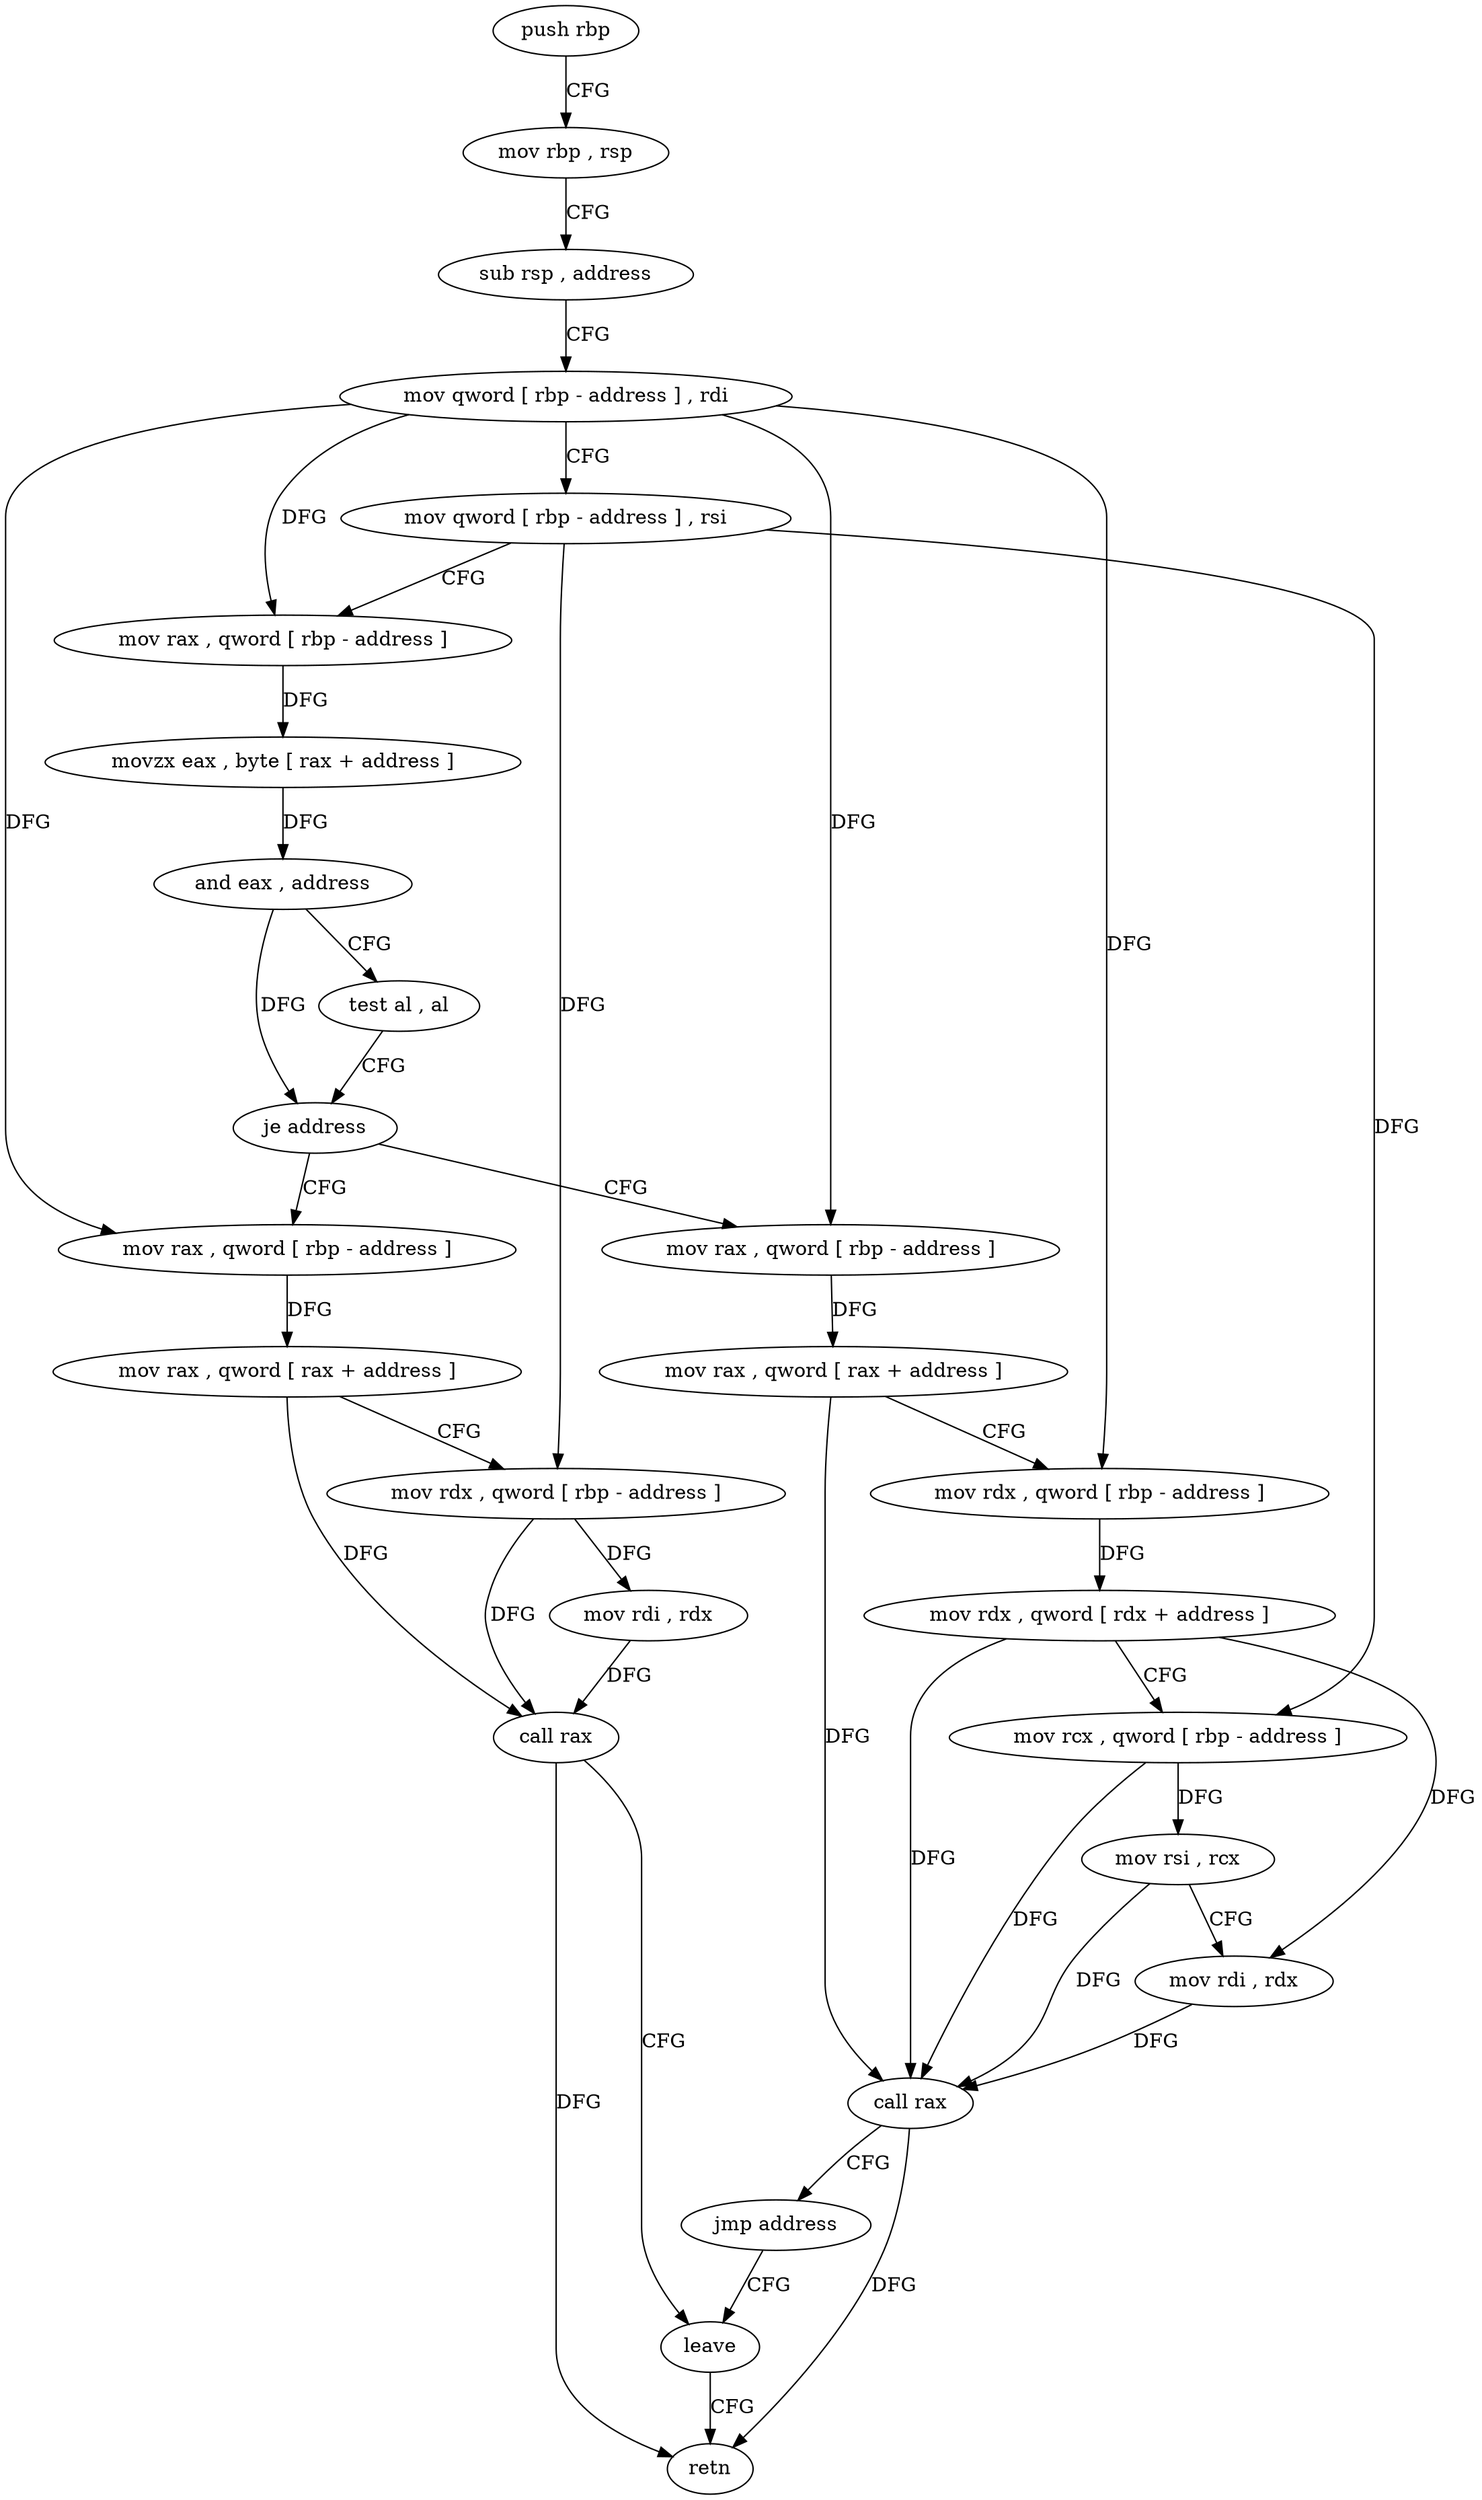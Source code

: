 digraph "func" {
"242395" [label = "push rbp" ]
"242396" [label = "mov rbp , rsp" ]
"242399" [label = "sub rsp , address" ]
"242403" [label = "mov qword [ rbp - address ] , rdi" ]
"242407" [label = "mov qword [ rbp - address ] , rsi" ]
"242411" [label = "mov rax , qword [ rbp - address ]" ]
"242415" [label = "movzx eax , byte [ rax + address ]" ]
"242419" [label = "and eax , address" ]
"242422" [label = "test al , al" ]
"242424" [label = "je address" ]
"242456" [label = "mov rax , qword [ rbp - address ]" ]
"242426" [label = "mov rax , qword [ rbp - address ]" ]
"242460" [label = "mov rax , qword [ rax + address ]" ]
"242464" [label = "mov rdx , qword [ rbp - address ]" ]
"242468" [label = "mov rdi , rdx" ]
"242471" [label = "call rax" ]
"242473" [label = "leave" ]
"242430" [label = "mov rax , qword [ rax + address ]" ]
"242434" [label = "mov rdx , qword [ rbp - address ]" ]
"242438" [label = "mov rdx , qword [ rdx + address ]" ]
"242442" [label = "mov rcx , qword [ rbp - address ]" ]
"242446" [label = "mov rsi , rcx" ]
"242449" [label = "mov rdi , rdx" ]
"242452" [label = "call rax" ]
"242454" [label = "jmp address" ]
"242474" [label = "retn" ]
"242395" -> "242396" [ label = "CFG" ]
"242396" -> "242399" [ label = "CFG" ]
"242399" -> "242403" [ label = "CFG" ]
"242403" -> "242407" [ label = "CFG" ]
"242403" -> "242411" [ label = "DFG" ]
"242403" -> "242456" [ label = "DFG" ]
"242403" -> "242426" [ label = "DFG" ]
"242403" -> "242434" [ label = "DFG" ]
"242407" -> "242411" [ label = "CFG" ]
"242407" -> "242464" [ label = "DFG" ]
"242407" -> "242442" [ label = "DFG" ]
"242411" -> "242415" [ label = "DFG" ]
"242415" -> "242419" [ label = "DFG" ]
"242419" -> "242422" [ label = "CFG" ]
"242419" -> "242424" [ label = "DFG" ]
"242422" -> "242424" [ label = "CFG" ]
"242424" -> "242456" [ label = "CFG" ]
"242424" -> "242426" [ label = "CFG" ]
"242456" -> "242460" [ label = "DFG" ]
"242426" -> "242430" [ label = "DFG" ]
"242460" -> "242464" [ label = "CFG" ]
"242460" -> "242471" [ label = "DFG" ]
"242464" -> "242468" [ label = "DFG" ]
"242464" -> "242471" [ label = "DFG" ]
"242468" -> "242471" [ label = "DFG" ]
"242471" -> "242473" [ label = "CFG" ]
"242471" -> "242474" [ label = "DFG" ]
"242473" -> "242474" [ label = "CFG" ]
"242430" -> "242434" [ label = "CFG" ]
"242430" -> "242452" [ label = "DFG" ]
"242434" -> "242438" [ label = "DFG" ]
"242438" -> "242442" [ label = "CFG" ]
"242438" -> "242449" [ label = "DFG" ]
"242438" -> "242452" [ label = "DFG" ]
"242442" -> "242446" [ label = "DFG" ]
"242442" -> "242452" [ label = "DFG" ]
"242446" -> "242449" [ label = "CFG" ]
"242446" -> "242452" [ label = "DFG" ]
"242449" -> "242452" [ label = "DFG" ]
"242452" -> "242454" [ label = "CFG" ]
"242452" -> "242474" [ label = "DFG" ]
"242454" -> "242473" [ label = "CFG" ]
}
